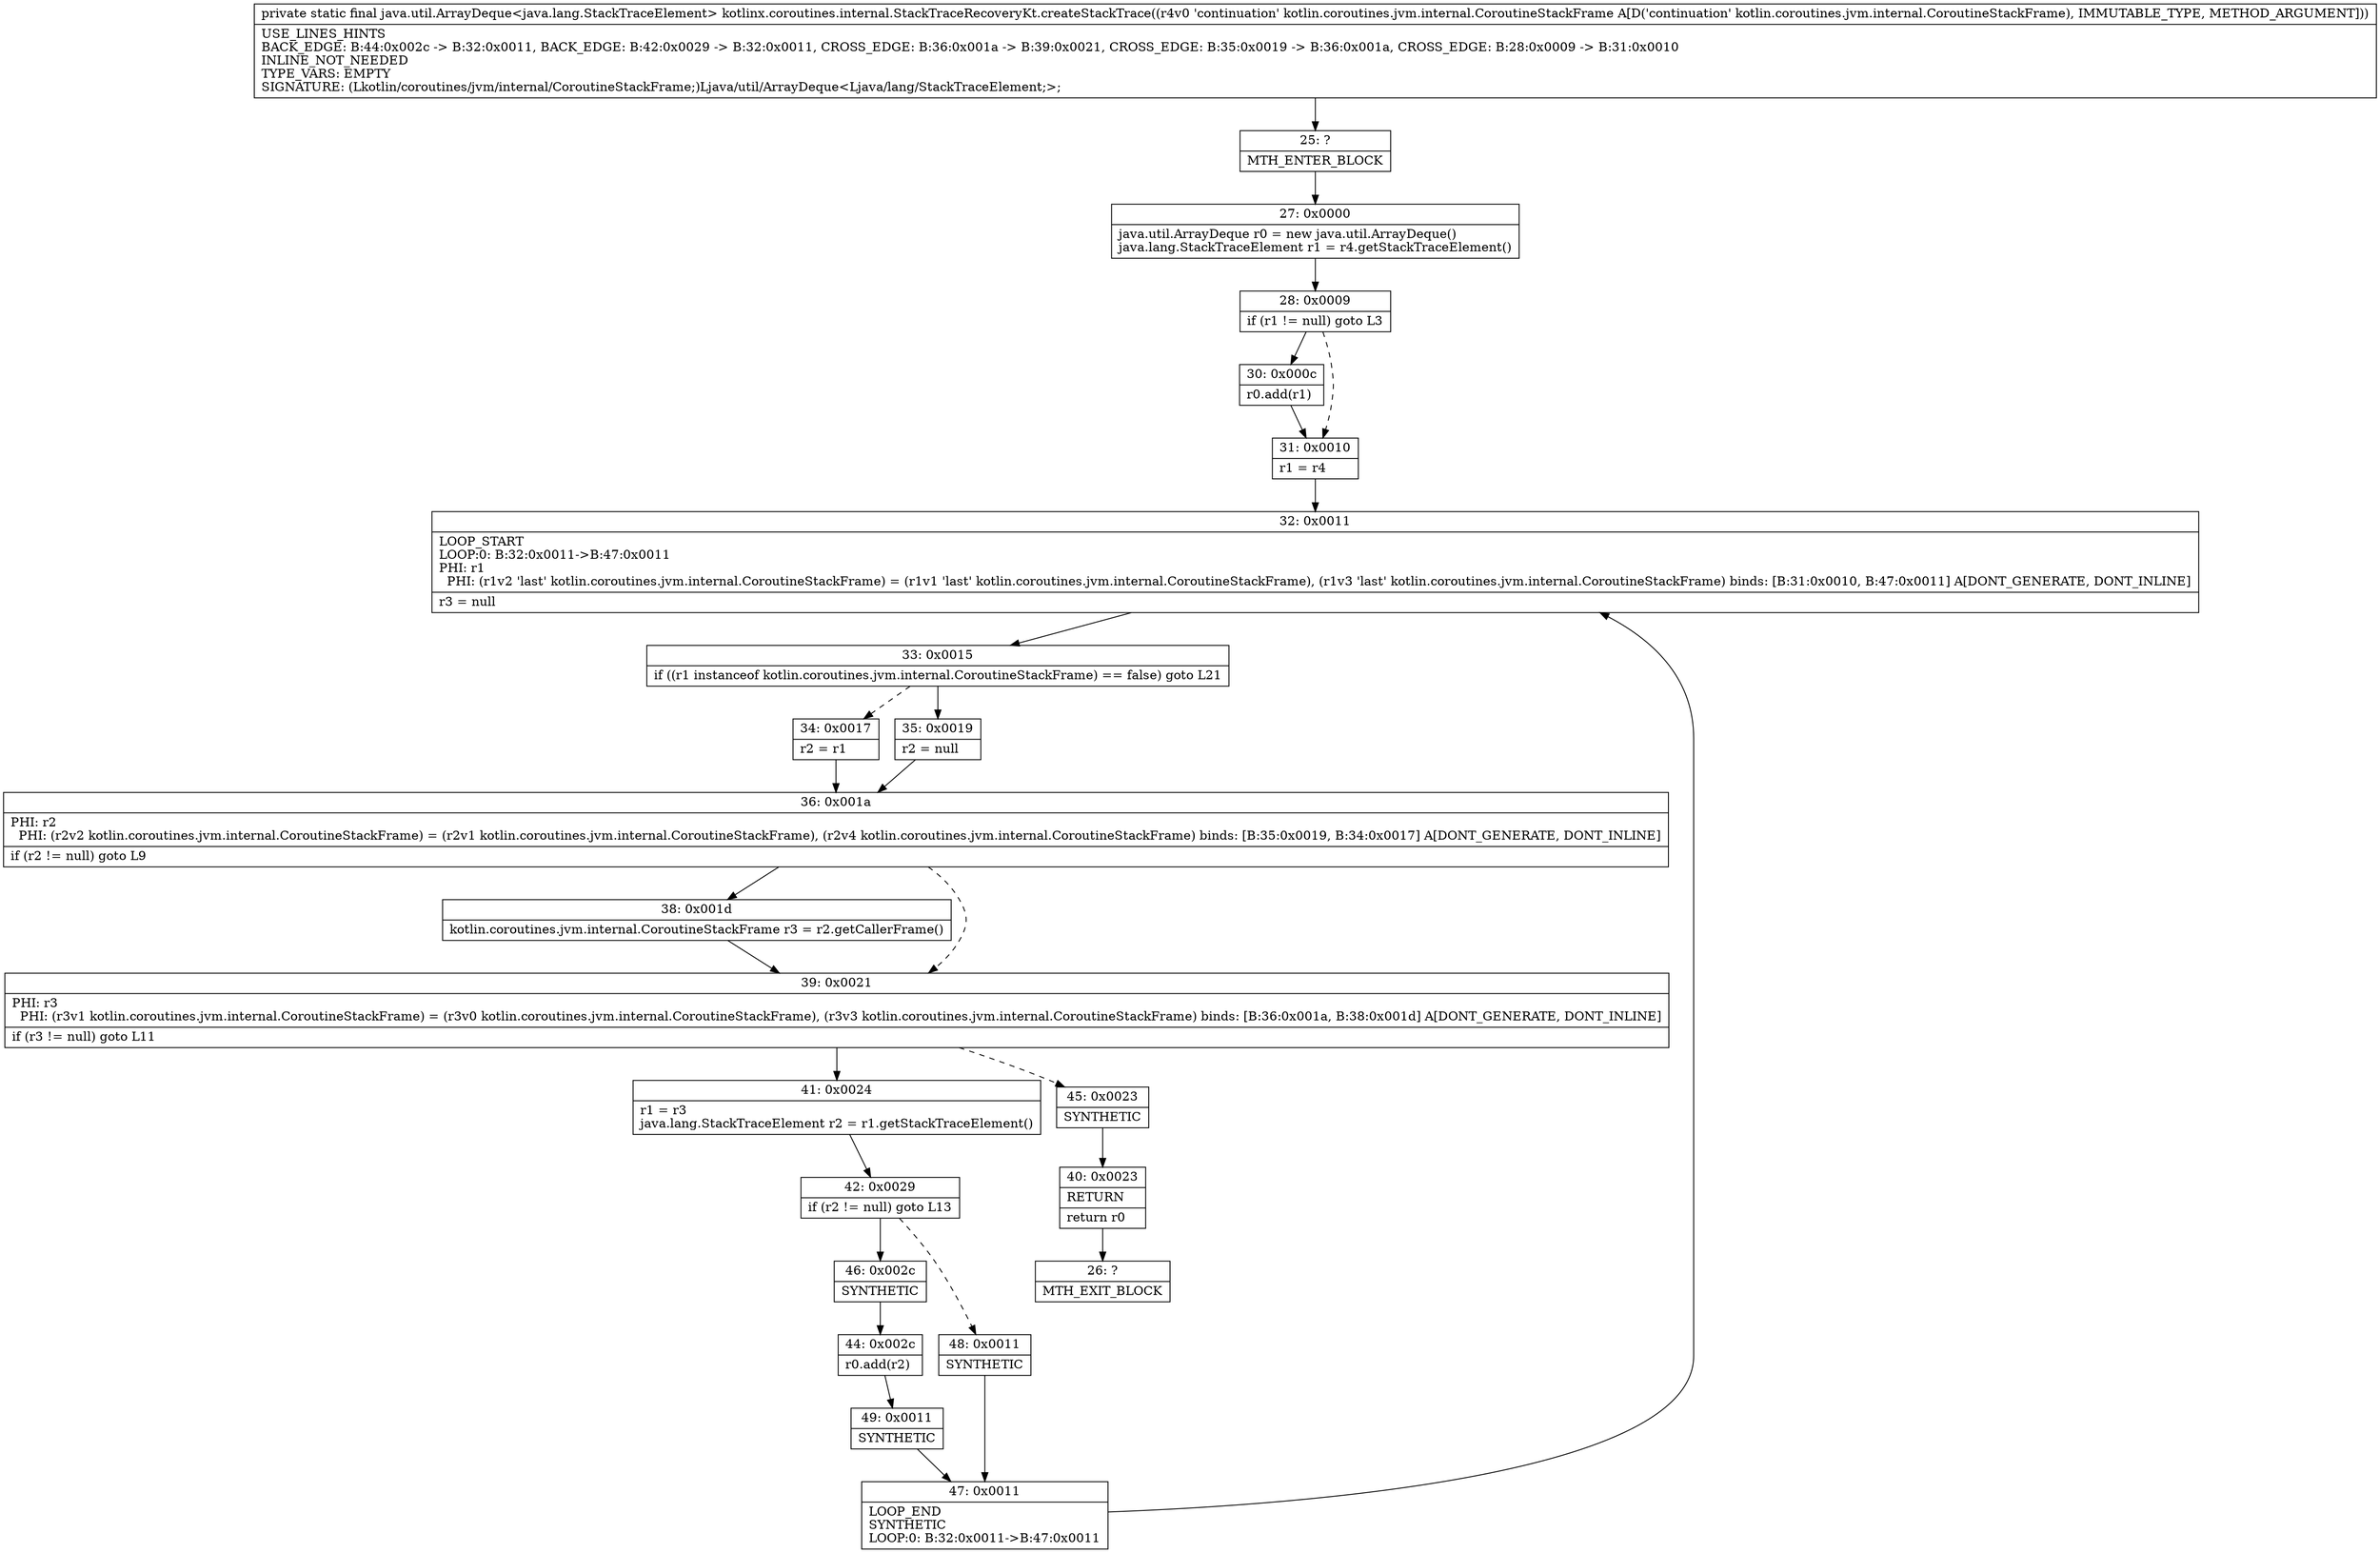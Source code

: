 digraph "CFG forkotlinx.coroutines.internal.StackTraceRecoveryKt.createStackTrace(Lkotlin\/coroutines\/jvm\/internal\/CoroutineStackFrame;)Ljava\/util\/ArrayDeque;" {
Node_25 [shape=record,label="{25\:\ ?|MTH_ENTER_BLOCK\l}"];
Node_27 [shape=record,label="{27\:\ 0x0000|java.util.ArrayDeque r0 = new java.util.ArrayDeque()\ljava.lang.StackTraceElement r1 = r4.getStackTraceElement()\l}"];
Node_28 [shape=record,label="{28\:\ 0x0009|if (r1 != null) goto L3\l}"];
Node_30 [shape=record,label="{30\:\ 0x000c|r0.add(r1)\l}"];
Node_31 [shape=record,label="{31\:\ 0x0010|r1 = r4\l}"];
Node_32 [shape=record,label="{32\:\ 0x0011|LOOP_START\lLOOP:0: B:32:0x0011\-\>B:47:0x0011\lPHI: r1 \l  PHI: (r1v2 'last' kotlin.coroutines.jvm.internal.CoroutineStackFrame) = (r1v1 'last' kotlin.coroutines.jvm.internal.CoroutineStackFrame), (r1v3 'last' kotlin.coroutines.jvm.internal.CoroutineStackFrame) binds: [B:31:0x0010, B:47:0x0011] A[DONT_GENERATE, DONT_INLINE]\l|r3 = null\l}"];
Node_33 [shape=record,label="{33\:\ 0x0015|if ((r1 instanceof kotlin.coroutines.jvm.internal.CoroutineStackFrame) == false) goto L21\l}"];
Node_34 [shape=record,label="{34\:\ 0x0017|r2 = r1\l}"];
Node_36 [shape=record,label="{36\:\ 0x001a|PHI: r2 \l  PHI: (r2v2 kotlin.coroutines.jvm.internal.CoroutineStackFrame) = (r2v1 kotlin.coroutines.jvm.internal.CoroutineStackFrame), (r2v4 kotlin.coroutines.jvm.internal.CoroutineStackFrame) binds: [B:35:0x0019, B:34:0x0017] A[DONT_GENERATE, DONT_INLINE]\l|if (r2 != null) goto L9\l}"];
Node_38 [shape=record,label="{38\:\ 0x001d|kotlin.coroutines.jvm.internal.CoroutineStackFrame r3 = r2.getCallerFrame()\l}"];
Node_39 [shape=record,label="{39\:\ 0x0021|PHI: r3 \l  PHI: (r3v1 kotlin.coroutines.jvm.internal.CoroutineStackFrame) = (r3v0 kotlin.coroutines.jvm.internal.CoroutineStackFrame), (r3v3 kotlin.coroutines.jvm.internal.CoroutineStackFrame) binds: [B:36:0x001a, B:38:0x001d] A[DONT_GENERATE, DONT_INLINE]\l|if (r3 != null) goto L11\l}"];
Node_41 [shape=record,label="{41\:\ 0x0024|r1 = r3\ljava.lang.StackTraceElement r2 = r1.getStackTraceElement()\l}"];
Node_42 [shape=record,label="{42\:\ 0x0029|if (r2 != null) goto L13\l}"];
Node_46 [shape=record,label="{46\:\ 0x002c|SYNTHETIC\l}"];
Node_44 [shape=record,label="{44\:\ 0x002c|r0.add(r2)\l}"];
Node_49 [shape=record,label="{49\:\ 0x0011|SYNTHETIC\l}"];
Node_47 [shape=record,label="{47\:\ 0x0011|LOOP_END\lSYNTHETIC\lLOOP:0: B:32:0x0011\-\>B:47:0x0011\l}"];
Node_48 [shape=record,label="{48\:\ 0x0011|SYNTHETIC\l}"];
Node_45 [shape=record,label="{45\:\ 0x0023|SYNTHETIC\l}"];
Node_40 [shape=record,label="{40\:\ 0x0023|RETURN\l|return r0\l}"];
Node_26 [shape=record,label="{26\:\ ?|MTH_EXIT_BLOCK\l}"];
Node_35 [shape=record,label="{35\:\ 0x0019|r2 = null\l}"];
MethodNode[shape=record,label="{private static final java.util.ArrayDeque\<java.lang.StackTraceElement\> kotlinx.coroutines.internal.StackTraceRecoveryKt.createStackTrace((r4v0 'continuation' kotlin.coroutines.jvm.internal.CoroutineStackFrame A[D('continuation' kotlin.coroutines.jvm.internal.CoroutineStackFrame), IMMUTABLE_TYPE, METHOD_ARGUMENT]))  | USE_LINES_HINTS\lBACK_EDGE: B:44:0x002c \-\> B:32:0x0011, BACK_EDGE: B:42:0x0029 \-\> B:32:0x0011, CROSS_EDGE: B:36:0x001a \-\> B:39:0x0021, CROSS_EDGE: B:35:0x0019 \-\> B:36:0x001a, CROSS_EDGE: B:28:0x0009 \-\> B:31:0x0010\lINLINE_NOT_NEEDED\lTYPE_VARS: EMPTY\lSIGNATURE: (Lkotlin\/coroutines\/jvm\/internal\/CoroutineStackFrame;)Ljava\/util\/ArrayDeque\<Ljava\/lang\/StackTraceElement;\>;\l}"];
MethodNode -> Node_25;Node_25 -> Node_27;
Node_27 -> Node_28;
Node_28 -> Node_30;
Node_28 -> Node_31[style=dashed];
Node_30 -> Node_31;
Node_31 -> Node_32;
Node_32 -> Node_33;
Node_33 -> Node_34[style=dashed];
Node_33 -> Node_35;
Node_34 -> Node_36;
Node_36 -> Node_38;
Node_36 -> Node_39[style=dashed];
Node_38 -> Node_39;
Node_39 -> Node_41;
Node_39 -> Node_45[style=dashed];
Node_41 -> Node_42;
Node_42 -> Node_46;
Node_42 -> Node_48[style=dashed];
Node_46 -> Node_44;
Node_44 -> Node_49;
Node_49 -> Node_47;
Node_47 -> Node_32;
Node_48 -> Node_47;
Node_45 -> Node_40;
Node_40 -> Node_26;
Node_35 -> Node_36;
}


